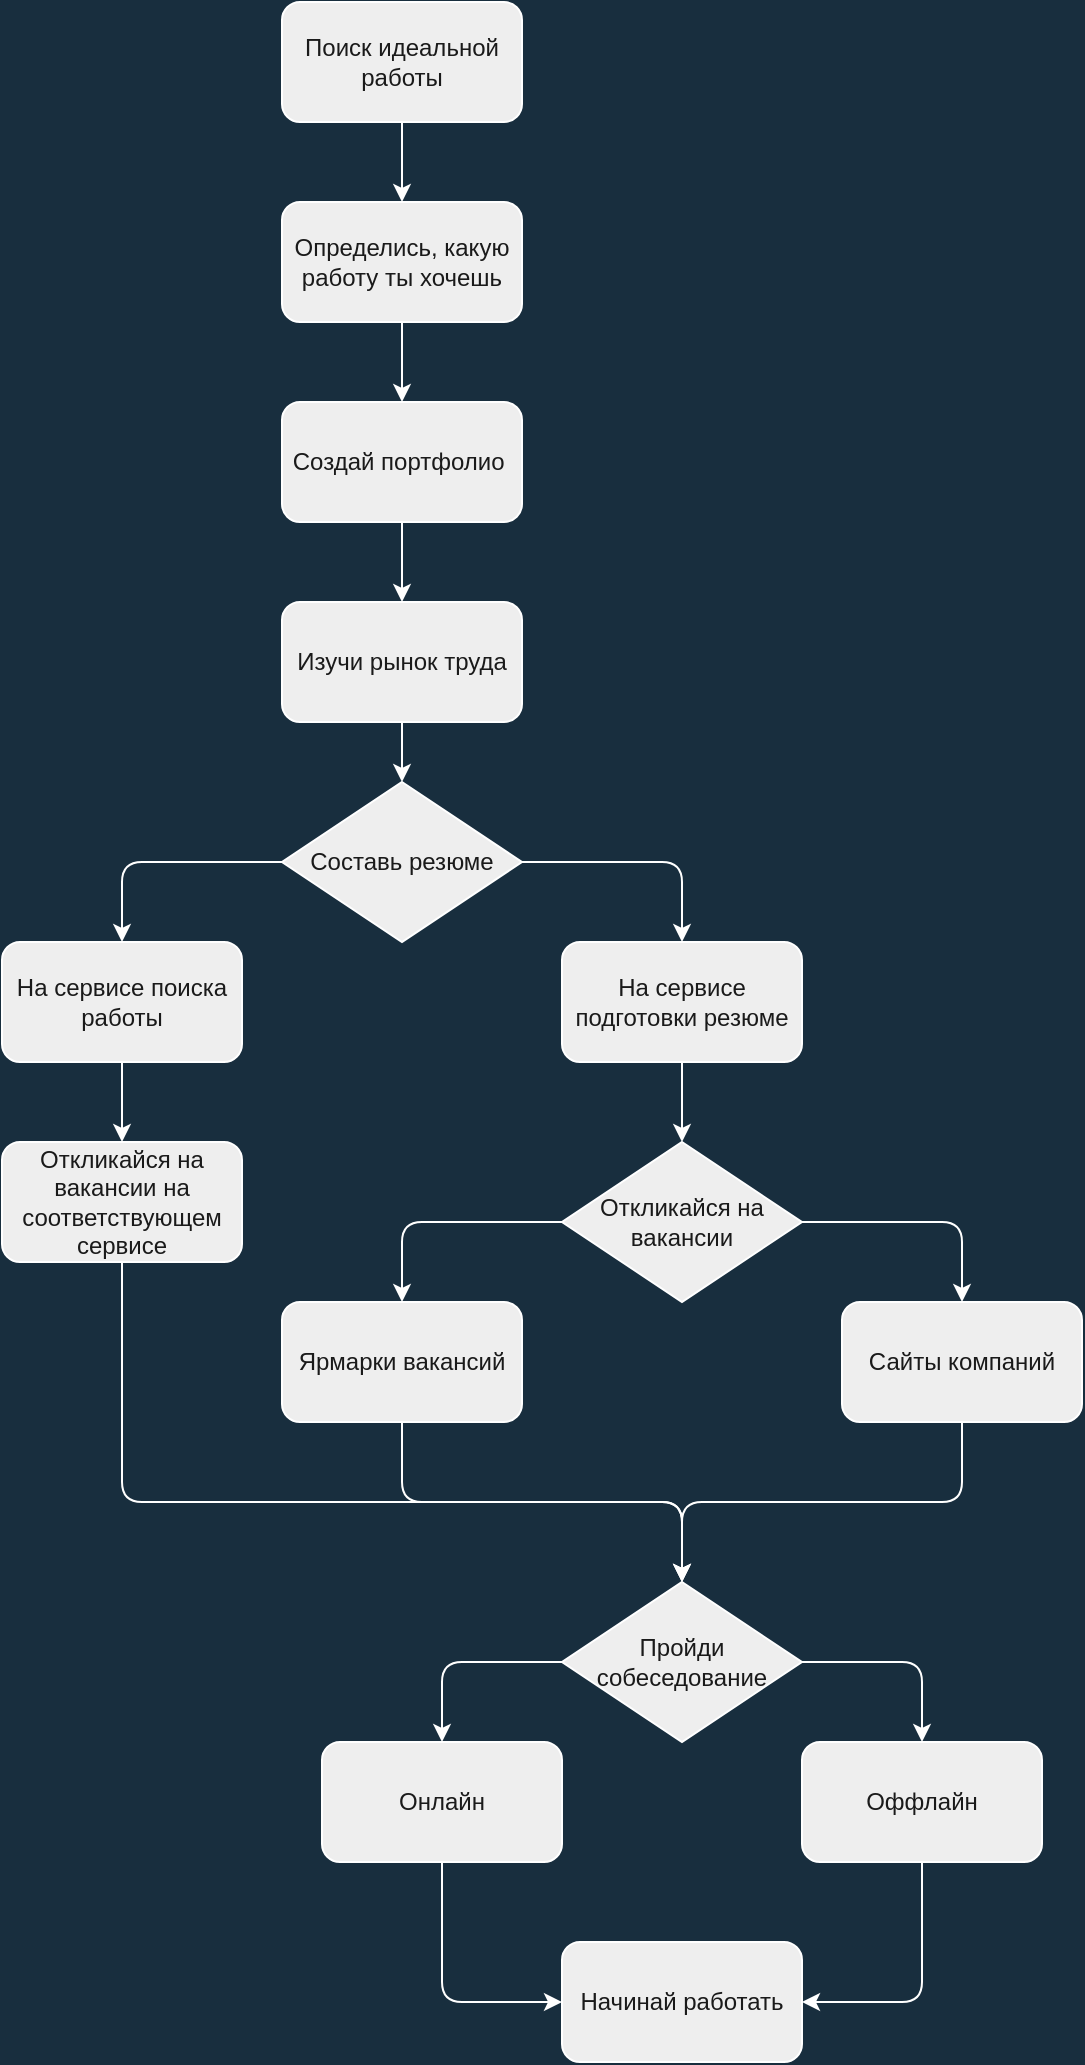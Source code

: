 <mxfile version="14.2.3" type="github">
  <diagram id="C5RBs43oDa-KdzZeNtuy" name="Page-1">
    <mxGraphModel dx="868" dy="482" grid="0" gridSize="10" guides="1" tooltips="1" connect="1" arrows="1" fold="1" page="1" pageScale="1" pageWidth="827" pageHeight="1169" background="#182E3E" math="0" shadow="0">
      <root>
        <mxCell id="WIyWlLk6GJQsqaUBKTNV-0" />
        <mxCell id="WIyWlLk6GJQsqaUBKTNV-1" parent="WIyWlLk6GJQsqaUBKTNV-0" />
        <mxCell id="plhwcOhJ8s0ozyHKhghx-0" value="Поиск идеальной работы" style="rounded=1;whiteSpace=wrap;html=1;fillColor=#EEEEEE;strokeColor=#FFFFFF;fontColor=#1A1A1A;" vertex="1" parent="WIyWlLk6GJQsqaUBKTNV-1">
          <mxGeometry x="320" y="40" width="120" height="60" as="geometry" />
        </mxCell>
        <mxCell id="plhwcOhJ8s0ozyHKhghx-1" value="Определись, какую работу ты хочешь" style="rounded=1;whiteSpace=wrap;html=1;fillColor=#EEEEEE;strokeColor=#FFFFFF;fontColor=#1A1A1A;" vertex="1" parent="WIyWlLk6GJQsqaUBKTNV-1">
          <mxGeometry x="320" y="140" width="120" height="60" as="geometry" />
        </mxCell>
        <mxCell id="plhwcOhJ8s0ozyHKhghx-2" value="Создай портфолио&amp;nbsp;" style="rounded=1;whiteSpace=wrap;html=1;fillColor=#EEEEEE;strokeColor=#FFFFFF;fontColor=#1A1A1A;" vertex="1" parent="WIyWlLk6GJQsqaUBKTNV-1">
          <mxGeometry x="320" y="240" width="120" height="60" as="geometry" />
        </mxCell>
        <mxCell id="plhwcOhJ8s0ozyHKhghx-3" value="Изучи рынок труда" style="rounded=1;whiteSpace=wrap;html=1;fillColor=#EEEEEE;strokeColor=#FFFFFF;fontColor=#1A1A1A;" vertex="1" parent="WIyWlLk6GJQsqaUBKTNV-1">
          <mxGeometry x="320" y="340" width="120" height="60" as="geometry" />
        </mxCell>
        <mxCell id="plhwcOhJ8s0ozyHKhghx-5" value="Составь резюме" style="rhombus;whiteSpace=wrap;html=1;fillColor=#EEEEEE;strokeColor=#FFFFFF;fontColor=#1A1A1A;" vertex="1" parent="WIyWlLk6GJQsqaUBKTNV-1">
          <mxGeometry x="320" y="430" width="120" height="80" as="geometry" />
        </mxCell>
        <mxCell id="plhwcOhJ8s0ozyHKhghx-6" value="" style="endArrow=classic;html=1;exitX=1;exitY=0.5;exitDx=0;exitDy=0;strokeColor=#FFFFFF;fontColor=#FFFFFF;labelBackgroundColor=#182E3E;" edge="1" parent="WIyWlLk6GJQsqaUBKTNV-1" source="plhwcOhJ8s0ozyHKhghx-5">
          <mxGeometry width="50" height="50" relative="1" as="geometry">
            <mxPoint x="390" y="610" as="sourcePoint" />
            <mxPoint x="520" y="510" as="targetPoint" />
            <Array as="points">
              <mxPoint x="520" y="470" />
            </Array>
          </mxGeometry>
        </mxCell>
        <mxCell id="plhwcOhJ8s0ozyHKhghx-7" value="" style="endArrow=classic;html=1;exitX=0.5;exitY=1;exitDx=0;exitDy=0;entryX=0.5;entryY=0;entryDx=0;entryDy=0;strokeColor=#FFFFFF;fontColor=#FFFFFF;labelBackgroundColor=#182E3E;" edge="1" parent="WIyWlLk6GJQsqaUBKTNV-1" source="plhwcOhJ8s0ozyHKhghx-3" target="plhwcOhJ8s0ozyHKhghx-5">
          <mxGeometry width="50" height="50" relative="1" as="geometry">
            <mxPoint x="390" y="610" as="sourcePoint" />
            <mxPoint x="440" y="560" as="targetPoint" />
          </mxGeometry>
        </mxCell>
        <mxCell id="plhwcOhJ8s0ozyHKhghx-8" value="" style="endArrow=classic;html=1;exitX=0.5;exitY=1;exitDx=0;exitDy=0;strokeColor=#FFFFFF;fontColor=#FFFFFF;labelBackgroundColor=#182E3E;" edge="1" parent="WIyWlLk6GJQsqaUBKTNV-1" source="plhwcOhJ8s0ozyHKhghx-0" target="plhwcOhJ8s0ozyHKhghx-1">
          <mxGeometry width="50" height="50" relative="1" as="geometry">
            <mxPoint x="550" y="340" as="sourcePoint" />
            <mxPoint x="600" y="290" as="targetPoint" />
          </mxGeometry>
        </mxCell>
        <mxCell id="plhwcOhJ8s0ozyHKhghx-10" value="" style="endArrow=classic;html=1;exitX=0.5;exitY=1;exitDx=0;exitDy=0;strokeColor=#FFFFFF;fontColor=#FFFFFF;labelBackgroundColor=#182E3E;" edge="1" parent="WIyWlLk6GJQsqaUBKTNV-1" source="plhwcOhJ8s0ozyHKhghx-1" target="plhwcOhJ8s0ozyHKhghx-2">
          <mxGeometry width="50" height="50" relative="1" as="geometry">
            <mxPoint x="390" y="350" as="sourcePoint" />
            <mxPoint x="440" y="300" as="targetPoint" />
          </mxGeometry>
        </mxCell>
        <mxCell id="plhwcOhJ8s0ozyHKhghx-11" value="" style="endArrow=classic;html=1;exitX=0.5;exitY=1;exitDx=0;exitDy=0;entryX=0.5;entryY=0;entryDx=0;entryDy=0;strokeColor=#FFFFFF;fontColor=#FFFFFF;labelBackgroundColor=#182E3E;" edge="1" parent="WIyWlLk6GJQsqaUBKTNV-1" source="plhwcOhJ8s0ozyHKhghx-2" target="plhwcOhJ8s0ozyHKhghx-3">
          <mxGeometry width="50" height="50" relative="1" as="geometry">
            <mxPoint x="390" y="350" as="sourcePoint" />
            <mxPoint x="440" y="300" as="targetPoint" />
          </mxGeometry>
        </mxCell>
        <mxCell id="plhwcOhJ8s0ozyHKhghx-12" value="" style="endArrow=classic;html=1;exitX=0;exitY=0.5;exitDx=0;exitDy=0;strokeColor=#FFFFFF;fontColor=#FFFFFF;labelBackgroundColor=#182E3E;" edge="1" parent="WIyWlLk6GJQsqaUBKTNV-1" source="plhwcOhJ8s0ozyHKhghx-5">
          <mxGeometry width="50" height="50" relative="1" as="geometry">
            <mxPoint x="390" y="440" as="sourcePoint" />
            <mxPoint x="240" y="510" as="targetPoint" />
            <Array as="points">
              <mxPoint x="240" y="470" />
            </Array>
          </mxGeometry>
        </mxCell>
        <mxCell id="plhwcOhJ8s0ozyHKhghx-14" value="На сервисе поиска работы" style="rounded=1;whiteSpace=wrap;html=1;fillColor=#EEEEEE;strokeColor=#FFFFFF;fontColor=#1A1A1A;" vertex="1" parent="WIyWlLk6GJQsqaUBKTNV-1">
          <mxGeometry x="180" y="510" width="120" height="60" as="geometry" />
        </mxCell>
        <mxCell id="plhwcOhJ8s0ozyHKhghx-16" value="" style="endArrow=classic;html=1;exitX=0.5;exitY=1;exitDx=0;exitDy=0;strokeColor=#FFFFFF;fontColor=#FFFFFF;labelBackgroundColor=#182E3E;" edge="1" parent="WIyWlLk6GJQsqaUBKTNV-1" source="plhwcOhJ8s0ozyHKhghx-14">
          <mxGeometry width="50" height="50" relative="1" as="geometry">
            <mxPoint x="390" y="690" as="sourcePoint" />
            <mxPoint x="240" y="610" as="targetPoint" />
          </mxGeometry>
        </mxCell>
        <mxCell id="plhwcOhJ8s0ozyHKhghx-18" value="Откликайся на вакансии на соответствующем сервисе" style="rounded=1;whiteSpace=wrap;html=1;fillColor=#EEEEEE;strokeColor=#FFFFFF;fontColor=#1A1A1A;" vertex="1" parent="WIyWlLk6GJQsqaUBKTNV-1">
          <mxGeometry x="180" y="610" width="120" height="60" as="geometry" />
        </mxCell>
        <mxCell id="plhwcOhJ8s0ozyHKhghx-21" value="На сервисе подготовки резюме" style="rounded=1;whiteSpace=wrap;html=1;fillColor=#EEEEEE;strokeColor=#FFFFFF;fontColor=#1A1A1A;" vertex="1" parent="WIyWlLk6GJQsqaUBKTNV-1">
          <mxGeometry x="460" y="510" width="120" height="60" as="geometry" />
        </mxCell>
        <mxCell id="plhwcOhJ8s0ozyHKhghx-22" value="" style="endArrow=classic;html=1;exitX=0.5;exitY=1;exitDx=0;exitDy=0;strokeColor=#FFFFFF;fontColor=#FFFFFF;labelBackgroundColor=#182E3E;" edge="1" parent="WIyWlLk6GJQsqaUBKTNV-1" source="plhwcOhJ8s0ozyHKhghx-21">
          <mxGeometry width="50" height="50" relative="1" as="geometry">
            <mxPoint x="390" y="660" as="sourcePoint" />
            <mxPoint x="520" y="610" as="targetPoint" />
          </mxGeometry>
        </mxCell>
        <mxCell id="plhwcOhJ8s0ozyHKhghx-24" value="Откликайся на вакансии" style="rhombus;whiteSpace=wrap;html=1;fillColor=#EEEEEE;strokeColor=#FFFFFF;fontColor=#1A1A1A;" vertex="1" parent="WIyWlLk6GJQsqaUBKTNV-1">
          <mxGeometry x="460" y="610" width="120" height="80" as="geometry" />
        </mxCell>
        <mxCell id="plhwcOhJ8s0ozyHKhghx-25" value="" style="endArrow=classic;html=1;exitX=0;exitY=0.5;exitDx=0;exitDy=0;strokeColor=#FFFFFF;fontColor=#FFFFFF;labelBackgroundColor=#182E3E;" edge="1" parent="WIyWlLk6GJQsqaUBKTNV-1" source="plhwcOhJ8s0ozyHKhghx-24">
          <mxGeometry width="50" height="50" relative="1" as="geometry">
            <mxPoint x="390" y="660" as="sourcePoint" />
            <mxPoint x="380" y="690" as="targetPoint" />
            <Array as="points">
              <mxPoint x="380" y="650" />
            </Array>
          </mxGeometry>
        </mxCell>
        <mxCell id="plhwcOhJ8s0ozyHKhghx-27" value="" style="endArrow=classic;html=1;exitX=1;exitY=0.5;exitDx=0;exitDy=0;strokeColor=#FFFFFF;fontColor=#FFFFFF;labelBackgroundColor=#182E3E;" edge="1" parent="WIyWlLk6GJQsqaUBKTNV-1" source="plhwcOhJ8s0ozyHKhghx-24">
          <mxGeometry width="50" height="50" relative="1" as="geometry">
            <mxPoint x="390" y="660" as="sourcePoint" />
            <mxPoint x="660" y="690" as="targetPoint" />
            <Array as="points">
              <mxPoint x="660" y="650" />
            </Array>
          </mxGeometry>
        </mxCell>
        <mxCell id="plhwcOhJ8s0ozyHKhghx-28" value="Ярмарки вакансий" style="rounded=1;whiteSpace=wrap;html=1;fillColor=#EEEEEE;strokeColor=#FFFFFF;fontColor=#1A1A1A;" vertex="1" parent="WIyWlLk6GJQsqaUBKTNV-1">
          <mxGeometry x="320" y="690" width="120" height="60" as="geometry" />
        </mxCell>
        <mxCell id="plhwcOhJ8s0ozyHKhghx-29" value="Сайты компаний" style="rounded=1;whiteSpace=wrap;html=1;fillColor=#EEEEEE;strokeColor=#FFFFFF;fontColor=#1A1A1A;" vertex="1" parent="WIyWlLk6GJQsqaUBKTNV-1">
          <mxGeometry x="600" y="690" width="120" height="60" as="geometry" />
        </mxCell>
        <mxCell id="plhwcOhJ8s0ozyHKhghx-31" value="" style="endArrow=classic;html=1;exitX=0.5;exitY=1;exitDx=0;exitDy=0;entryX=0.5;entryY=0;entryDx=0;entryDy=0;strokeColor=#FFFFFF;fontColor=#FFFFFF;labelBackgroundColor=#182E3E;" edge="1" parent="WIyWlLk6GJQsqaUBKTNV-1" source="plhwcOhJ8s0ozyHKhghx-18" target="plhwcOhJ8s0ozyHKhghx-34">
          <mxGeometry width="50" height="50" relative="1" as="geometry">
            <mxPoint x="390" y="880" as="sourcePoint" />
            <mxPoint x="460" y="830" as="targetPoint" />
            <Array as="points">
              <mxPoint x="240" y="790" />
              <mxPoint x="380" y="790" />
              <mxPoint x="520" y="790" />
            </Array>
          </mxGeometry>
        </mxCell>
        <mxCell id="plhwcOhJ8s0ozyHKhghx-32" value="" style="endArrow=classic;html=1;exitX=0.5;exitY=1;exitDx=0;exitDy=0;entryX=0.5;entryY=0;entryDx=0;entryDy=0;strokeColor=#FFFFFF;fontColor=#FFFFFF;labelBackgroundColor=#182E3E;" edge="1" parent="WIyWlLk6GJQsqaUBKTNV-1" source="plhwcOhJ8s0ozyHKhghx-28" target="plhwcOhJ8s0ozyHKhghx-34">
          <mxGeometry width="50" height="50" relative="1" as="geometry">
            <mxPoint x="390" y="880" as="sourcePoint" />
            <mxPoint x="460" y="830" as="targetPoint" />
            <Array as="points">
              <mxPoint x="380" y="790" />
              <mxPoint x="520" y="790" />
            </Array>
          </mxGeometry>
        </mxCell>
        <mxCell id="plhwcOhJ8s0ozyHKhghx-33" value="" style="endArrow=classic;html=1;exitX=0.5;exitY=1;exitDx=0;exitDy=0;entryX=0.5;entryY=0;entryDx=0;entryDy=0;strokeColor=#FFFFFF;fontColor=#FFFFFF;labelBackgroundColor=#182E3E;" edge="1" parent="WIyWlLk6GJQsqaUBKTNV-1" source="plhwcOhJ8s0ozyHKhghx-29" target="plhwcOhJ8s0ozyHKhghx-34">
          <mxGeometry width="50" height="50" relative="1" as="geometry">
            <mxPoint x="390" y="880" as="sourcePoint" />
            <mxPoint x="580" y="830" as="targetPoint" />
            <Array as="points">
              <mxPoint x="660" y="790" />
              <mxPoint x="520" y="790" />
            </Array>
          </mxGeometry>
        </mxCell>
        <mxCell id="plhwcOhJ8s0ozyHKhghx-34" value="Пройди собеседование" style="rhombus;whiteSpace=wrap;html=1;fillColor=#EEEEEE;strokeColor=#FFFFFF;fontColor=#1A1A1A;" vertex="1" parent="WIyWlLk6GJQsqaUBKTNV-1">
          <mxGeometry x="460" y="830" width="120" height="80" as="geometry" />
        </mxCell>
        <mxCell id="plhwcOhJ8s0ozyHKhghx-35" value="" style="endArrow=classic;html=1;exitX=0;exitY=0.5;exitDx=0;exitDy=0;strokeColor=#FFFFFF;fontColor=#FFFFFF;labelBackgroundColor=#182E3E;" edge="1" parent="WIyWlLk6GJQsqaUBKTNV-1" source="plhwcOhJ8s0ozyHKhghx-34">
          <mxGeometry width="50" height="50" relative="1" as="geometry">
            <mxPoint x="390" y="940" as="sourcePoint" />
            <mxPoint x="400" y="910" as="targetPoint" />
            <Array as="points">
              <mxPoint x="400" y="870" />
            </Array>
          </mxGeometry>
        </mxCell>
        <mxCell id="plhwcOhJ8s0ozyHKhghx-36" value="" style="endArrow=classic;html=1;exitX=1;exitY=0.5;exitDx=0;exitDy=0;strokeColor=#FFFFFF;fontColor=#FFFFFF;labelBackgroundColor=#182E3E;" edge="1" parent="WIyWlLk6GJQsqaUBKTNV-1" source="plhwcOhJ8s0ozyHKhghx-34">
          <mxGeometry width="50" height="50" relative="1" as="geometry">
            <mxPoint x="390" y="880" as="sourcePoint" />
            <mxPoint x="640" y="910" as="targetPoint" />
            <Array as="points">
              <mxPoint x="640" y="870" />
            </Array>
          </mxGeometry>
        </mxCell>
        <mxCell id="plhwcOhJ8s0ozyHKhghx-37" value="Онлайн" style="rounded=1;whiteSpace=wrap;html=1;fillColor=#EEEEEE;strokeColor=#FFFFFF;fontColor=#1A1A1A;" vertex="1" parent="WIyWlLk6GJQsqaUBKTNV-1">
          <mxGeometry x="340" y="910" width="120" height="60" as="geometry" />
        </mxCell>
        <mxCell id="plhwcOhJ8s0ozyHKhghx-38" value="Оффлайн" style="rounded=1;whiteSpace=wrap;html=1;fillColor=#EEEEEE;strokeColor=#FFFFFF;fontColor=#1A1A1A;" vertex="1" parent="WIyWlLk6GJQsqaUBKTNV-1">
          <mxGeometry x="580" y="910" width="120" height="60" as="geometry" />
        </mxCell>
        <mxCell id="plhwcOhJ8s0ozyHKhghx-39" value="Начинай работать" style="rounded=1;whiteSpace=wrap;html=1;fillColor=#EEEEEE;strokeColor=#FFFFFF;fontColor=#1A1A1A;" vertex="1" parent="WIyWlLk6GJQsqaUBKTNV-1">
          <mxGeometry x="460" y="1010" width="120" height="60" as="geometry" />
        </mxCell>
        <mxCell id="plhwcOhJ8s0ozyHKhghx-40" value="" style="endArrow=classic;html=1;exitX=0.5;exitY=1;exitDx=0;exitDy=0;entryX=0;entryY=0.5;entryDx=0;entryDy=0;strokeColor=#FFFFFF;fontColor=#FFFFFF;labelBackgroundColor=#182E3E;" edge="1" parent="WIyWlLk6GJQsqaUBKTNV-1" source="plhwcOhJ8s0ozyHKhghx-37" target="plhwcOhJ8s0ozyHKhghx-39">
          <mxGeometry width="50" height="50" relative="1" as="geometry">
            <mxPoint x="390" y="970" as="sourcePoint" />
            <mxPoint x="440" y="920" as="targetPoint" />
            <Array as="points">
              <mxPoint x="400" y="1040" />
            </Array>
          </mxGeometry>
        </mxCell>
        <mxCell id="plhwcOhJ8s0ozyHKhghx-41" value="" style="endArrow=classic;html=1;exitX=0.5;exitY=1;exitDx=0;exitDy=0;entryX=1;entryY=0.5;entryDx=0;entryDy=0;strokeColor=#FFFFFF;fontColor=#FFFFFF;labelBackgroundColor=#182E3E;" edge="1" parent="WIyWlLk6GJQsqaUBKTNV-1" source="plhwcOhJ8s0ozyHKhghx-38" target="plhwcOhJ8s0ozyHKhghx-39">
          <mxGeometry width="50" height="50" relative="1" as="geometry">
            <mxPoint x="390" y="970" as="sourcePoint" />
            <mxPoint x="440" y="920" as="targetPoint" />
            <Array as="points">
              <mxPoint x="640" y="1040" />
            </Array>
          </mxGeometry>
        </mxCell>
      </root>
    </mxGraphModel>
  </diagram>
</mxfile>
